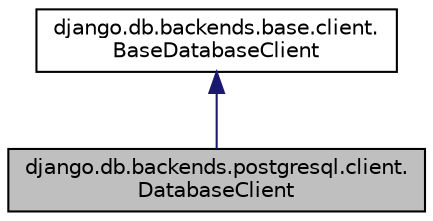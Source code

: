 digraph "django.db.backends.postgresql.client.DatabaseClient"
{
 // LATEX_PDF_SIZE
  edge [fontname="Helvetica",fontsize="10",labelfontname="Helvetica",labelfontsize="10"];
  node [fontname="Helvetica",fontsize="10",shape=record];
  Node1 [label="django.db.backends.postgresql.client.\lDatabaseClient",height=0.2,width=0.4,color="black", fillcolor="grey75", style="filled", fontcolor="black",tooltip=" "];
  Node2 -> Node1 [dir="back",color="midnightblue",fontsize="10",style="solid"];
  Node2 [label="django.db.backends.base.client.\lBaseDatabaseClient",height=0.2,width=0.4,color="black", fillcolor="white", style="filled",URL="$classdjango_1_1db_1_1backends_1_1base_1_1client_1_1_base_database_client.html",tooltip=" "];
}
